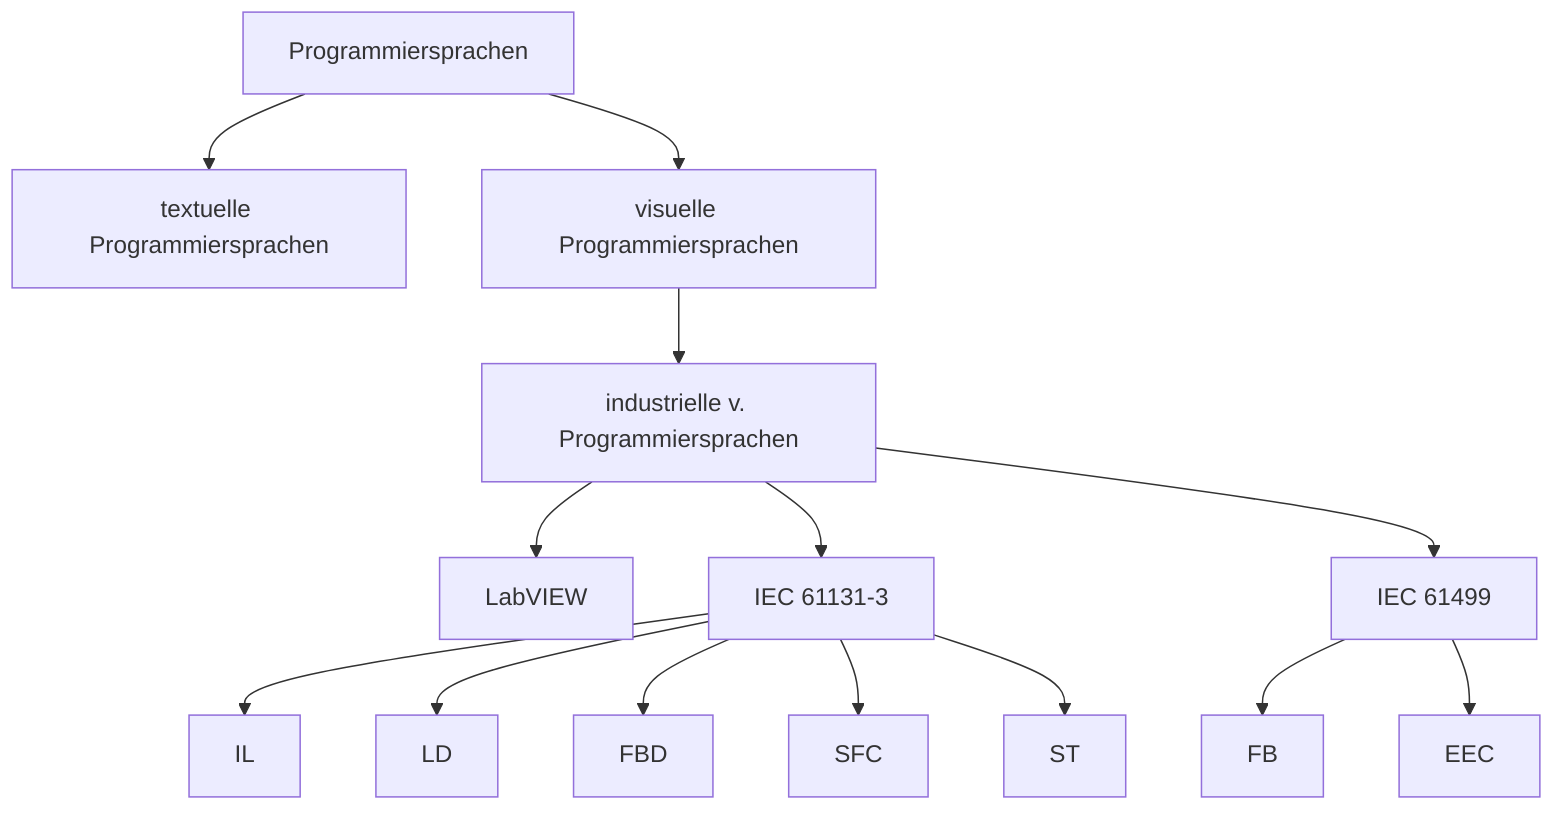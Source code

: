 flowchart TB
A["Programmiersprachen"] --> B["textuelle Programmiersprachen"]
A--> CL["visuelle Programmiersprachen"]
CL -->E["industrielle v. Programmiersprachen"]
E --> H["LabVIEW"]
E --> F["IEC 61131-3"]
E --> G["IEC 61499"]
F --> IL
F --> LD
F --> FBD
F --> SFC
F --> ST
G --> FB
G --> EEC